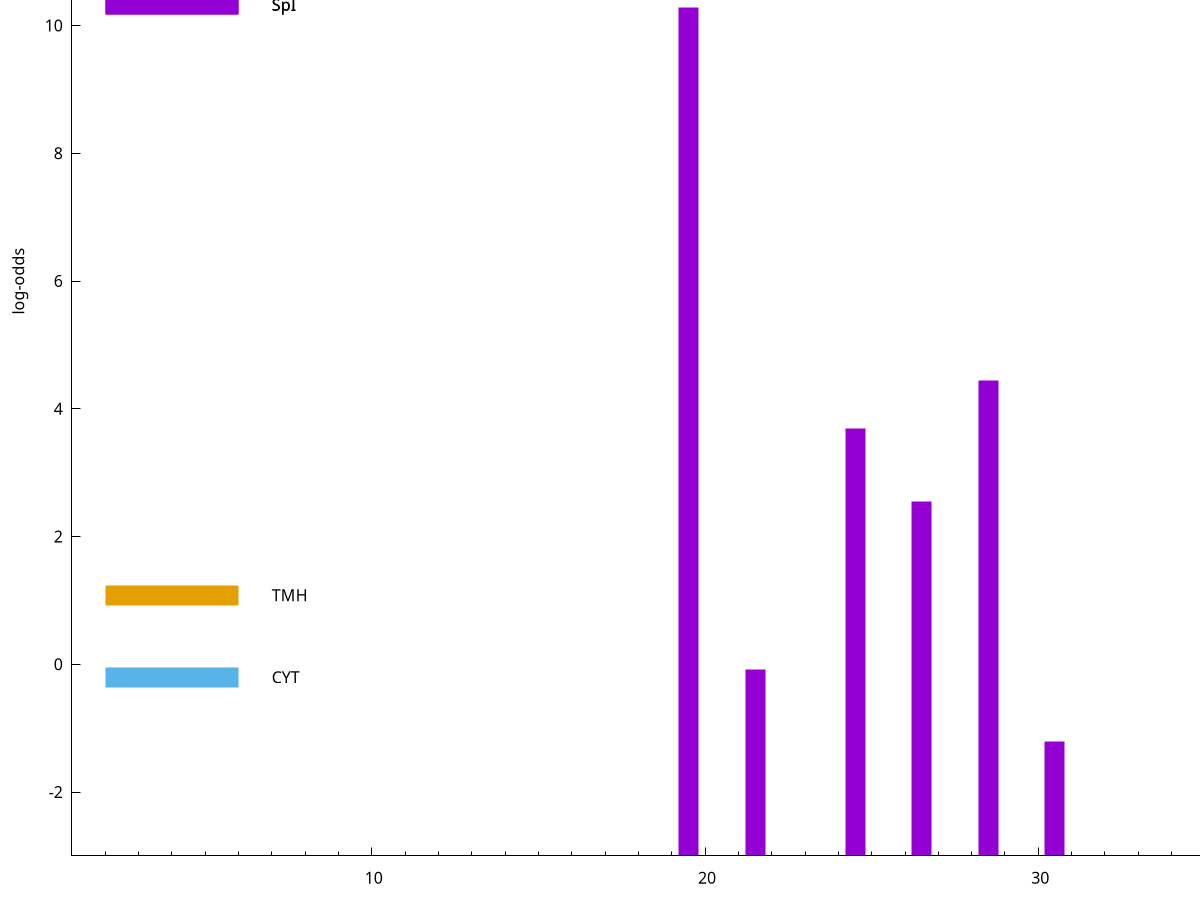set title "LipoP predictions for SRR3987126.gff"
set size 2., 1.4
set xrange [1:70] 
set mxtics 10
set yrange [-3:15]
set y2range [0:18]
set ylabel "log-odds"
set term postscript eps color solid "Helvetica" 30
set output "SRR3987126.gff33.eps"
set arrow from 2,10.3255 to 6,10.3255 nohead lt 1 lw 20
set label "SpI" at 7,10.3255
set arrow from 2,1.07945 to 6,1.07945 nohead lt 4 lw 20
set label "TMH" at 7,1.07945
set arrow from 2,-0.200913 to 6,-0.200913 nohead lt 3 lw 20
set label "CYT" at 7,-0.200913
set arrow from 2,10.3255 to 6,10.3255 nohead lt 1 lw 20
set label "SpI" at 7,10.3255
# NOTE: The scores below are the log-odds scores with the threshold
# NOTE: subtracted (a hack to make gnuplot make the histogram all
# NOTE: look nice).
plot "-" axes x1y2 title "" with impulses lt 1 lw 20
19.500000 13.277400
28.500000 7.443580
24.500000 6.697690
26.500000 5.549050
21.500000 2.925529
30.500000 1.792730
e
exit
